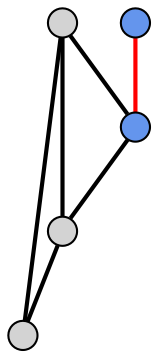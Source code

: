 graph g {
	graph [K=1,
		outputorder=edgesfirst,
		splines=line
	];
	node [fixedsize=true,
		fontname=Arial,
		fontsize=10,
		label="\N",
		shape=circle,
		style=filled
	];
	edge [arrowhead=none,
		penwidth=2
	];

	2	[height=0.19444,
		pos="208.27,136.74",
		label="",
		width=0.19444];
	1	[height=0.19444,
		pos="164.11,110.71",
		label="",
		width=0.19444];
	2 -- 1;
	3	[height=0.19444,
		pos="258.98,119.05",
		label="",
		width=0.19444,
		style=filled, 
		fillcolor=cornflowerblue];
	3 -- 2;
	4	[height=0.19444,
		pos="181.51,140.94",
		label="",
		width=0.19444];
	4 -- 2;
	4 -- 1;
	4 -- 3;
	5	[height=0.19444,
		pos="181.51,140.94",
		label="",
		style=filled, 
		fillcolor=cornflowerblue
		width=0.19444];
	5 -- 3[color=red];

}

